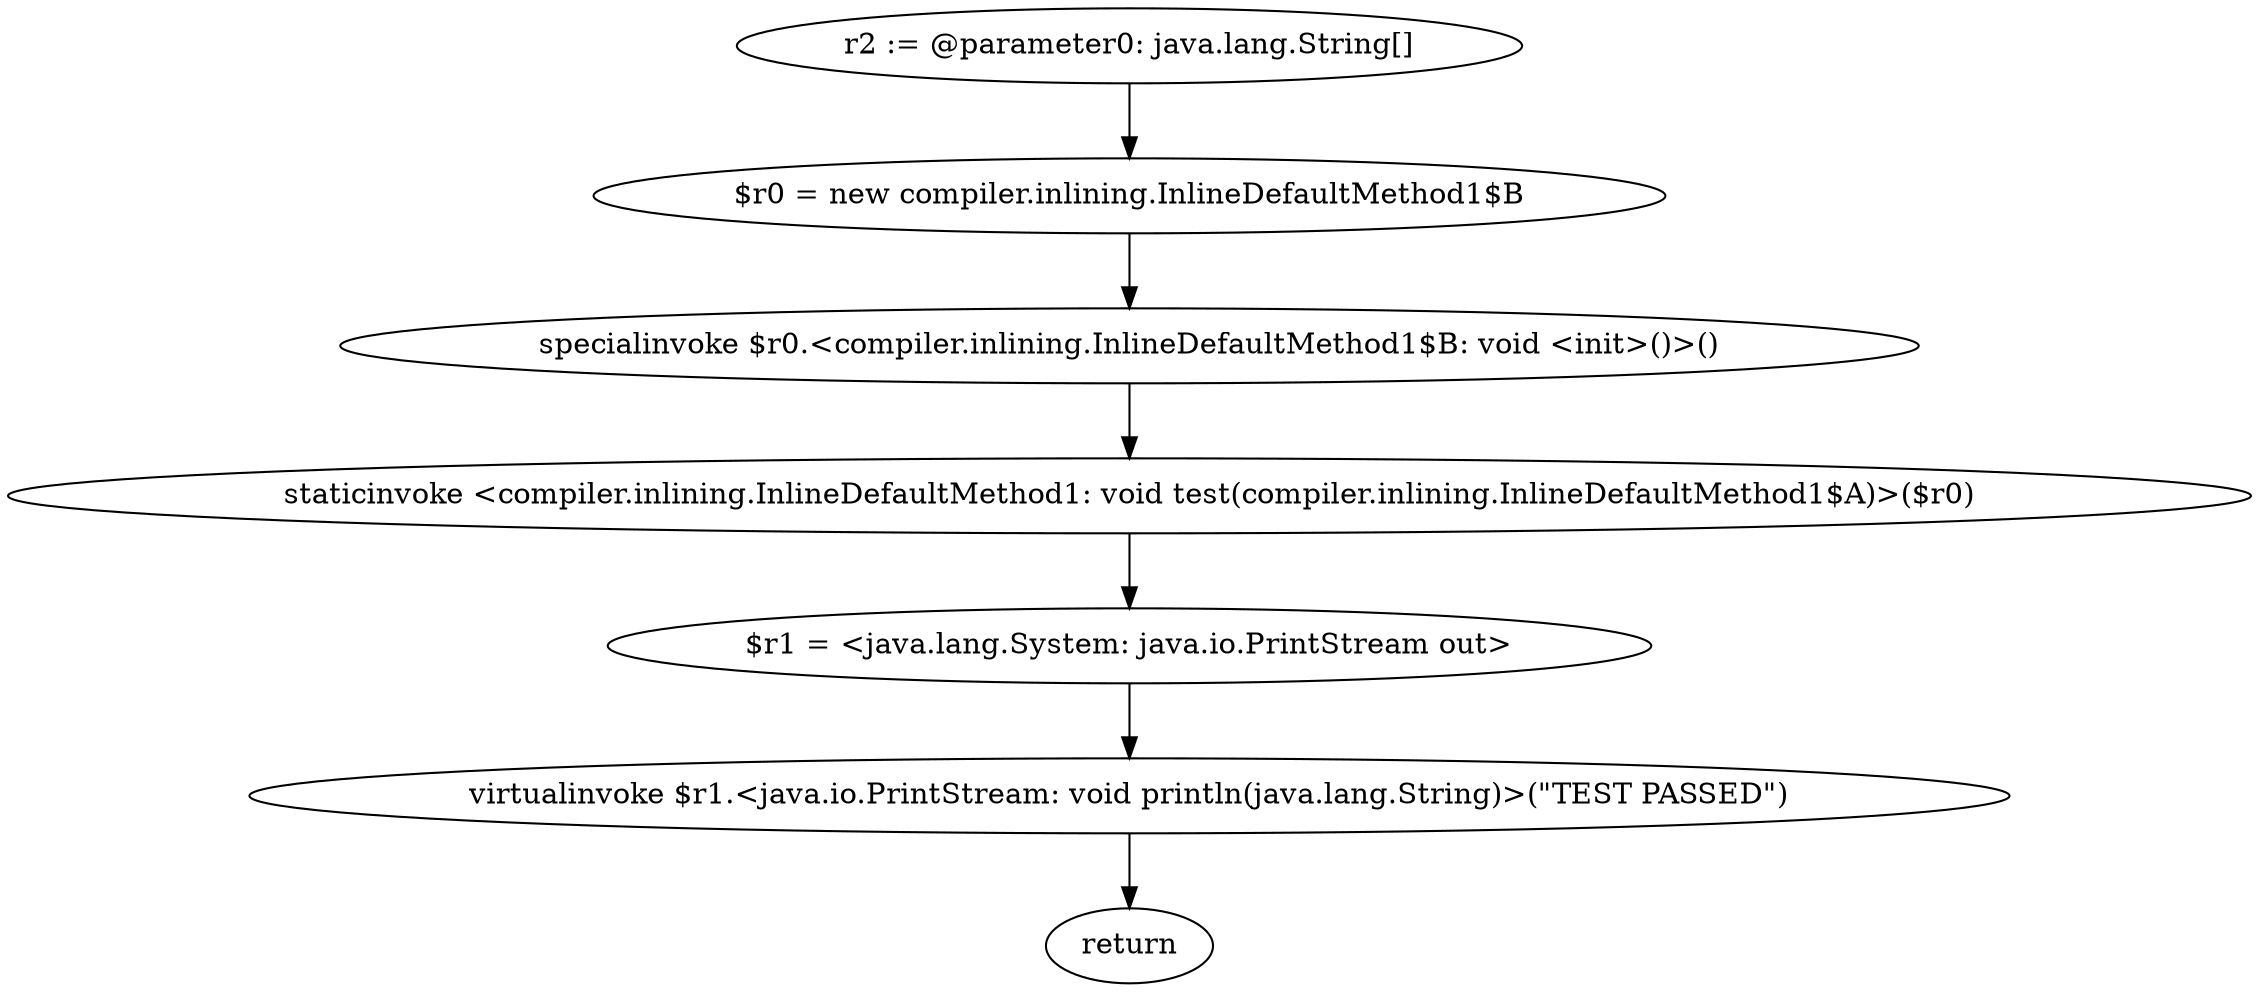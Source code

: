 digraph "unitGraph" {
    "r2 := @parameter0: java.lang.String[]"
    "$r0 = new compiler.inlining.InlineDefaultMethod1$B"
    "specialinvoke $r0.<compiler.inlining.InlineDefaultMethod1$B: void <init>()>()"
    "staticinvoke <compiler.inlining.InlineDefaultMethod1: void test(compiler.inlining.InlineDefaultMethod1$A)>($r0)"
    "$r1 = <java.lang.System: java.io.PrintStream out>"
    "virtualinvoke $r1.<java.io.PrintStream: void println(java.lang.String)>(\"TEST PASSED\")"
    "return"
    "r2 := @parameter0: java.lang.String[]"->"$r0 = new compiler.inlining.InlineDefaultMethod1$B";
    "$r0 = new compiler.inlining.InlineDefaultMethod1$B"->"specialinvoke $r0.<compiler.inlining.InlineDefaultMethod1$B: void <init>()>()";
    "specialinvoke $r0.<compiler.inlining.InlineDefaultMethod1$B: void <init>()>()"->"staticinvoke <compiler.inlining.InlineDefaultMethod1: void test(compiler.inlining.InlineDefaultMethod1$A)>($r0)";
    "staticinvoke <compiler.inlining.InlineDefaultMethod1: void test(compiler.inlining.InlineDefaultMethod1$A)>($r0)"->"$r1 = <java.lang.System: java.io.PrintStream out>";
    "$r1 = <java.lang.System: java.io.PrintStream out>"->"virtualinvoke $r1.<java.io.PrintStream: void println(java.lang.String)>(\"TEST PASSED\")";
    "virtualinvoke $r1.<java.io.PrintStream: void println(java.lang.String)>(\"TEST PASSED\")"->"return";
}
